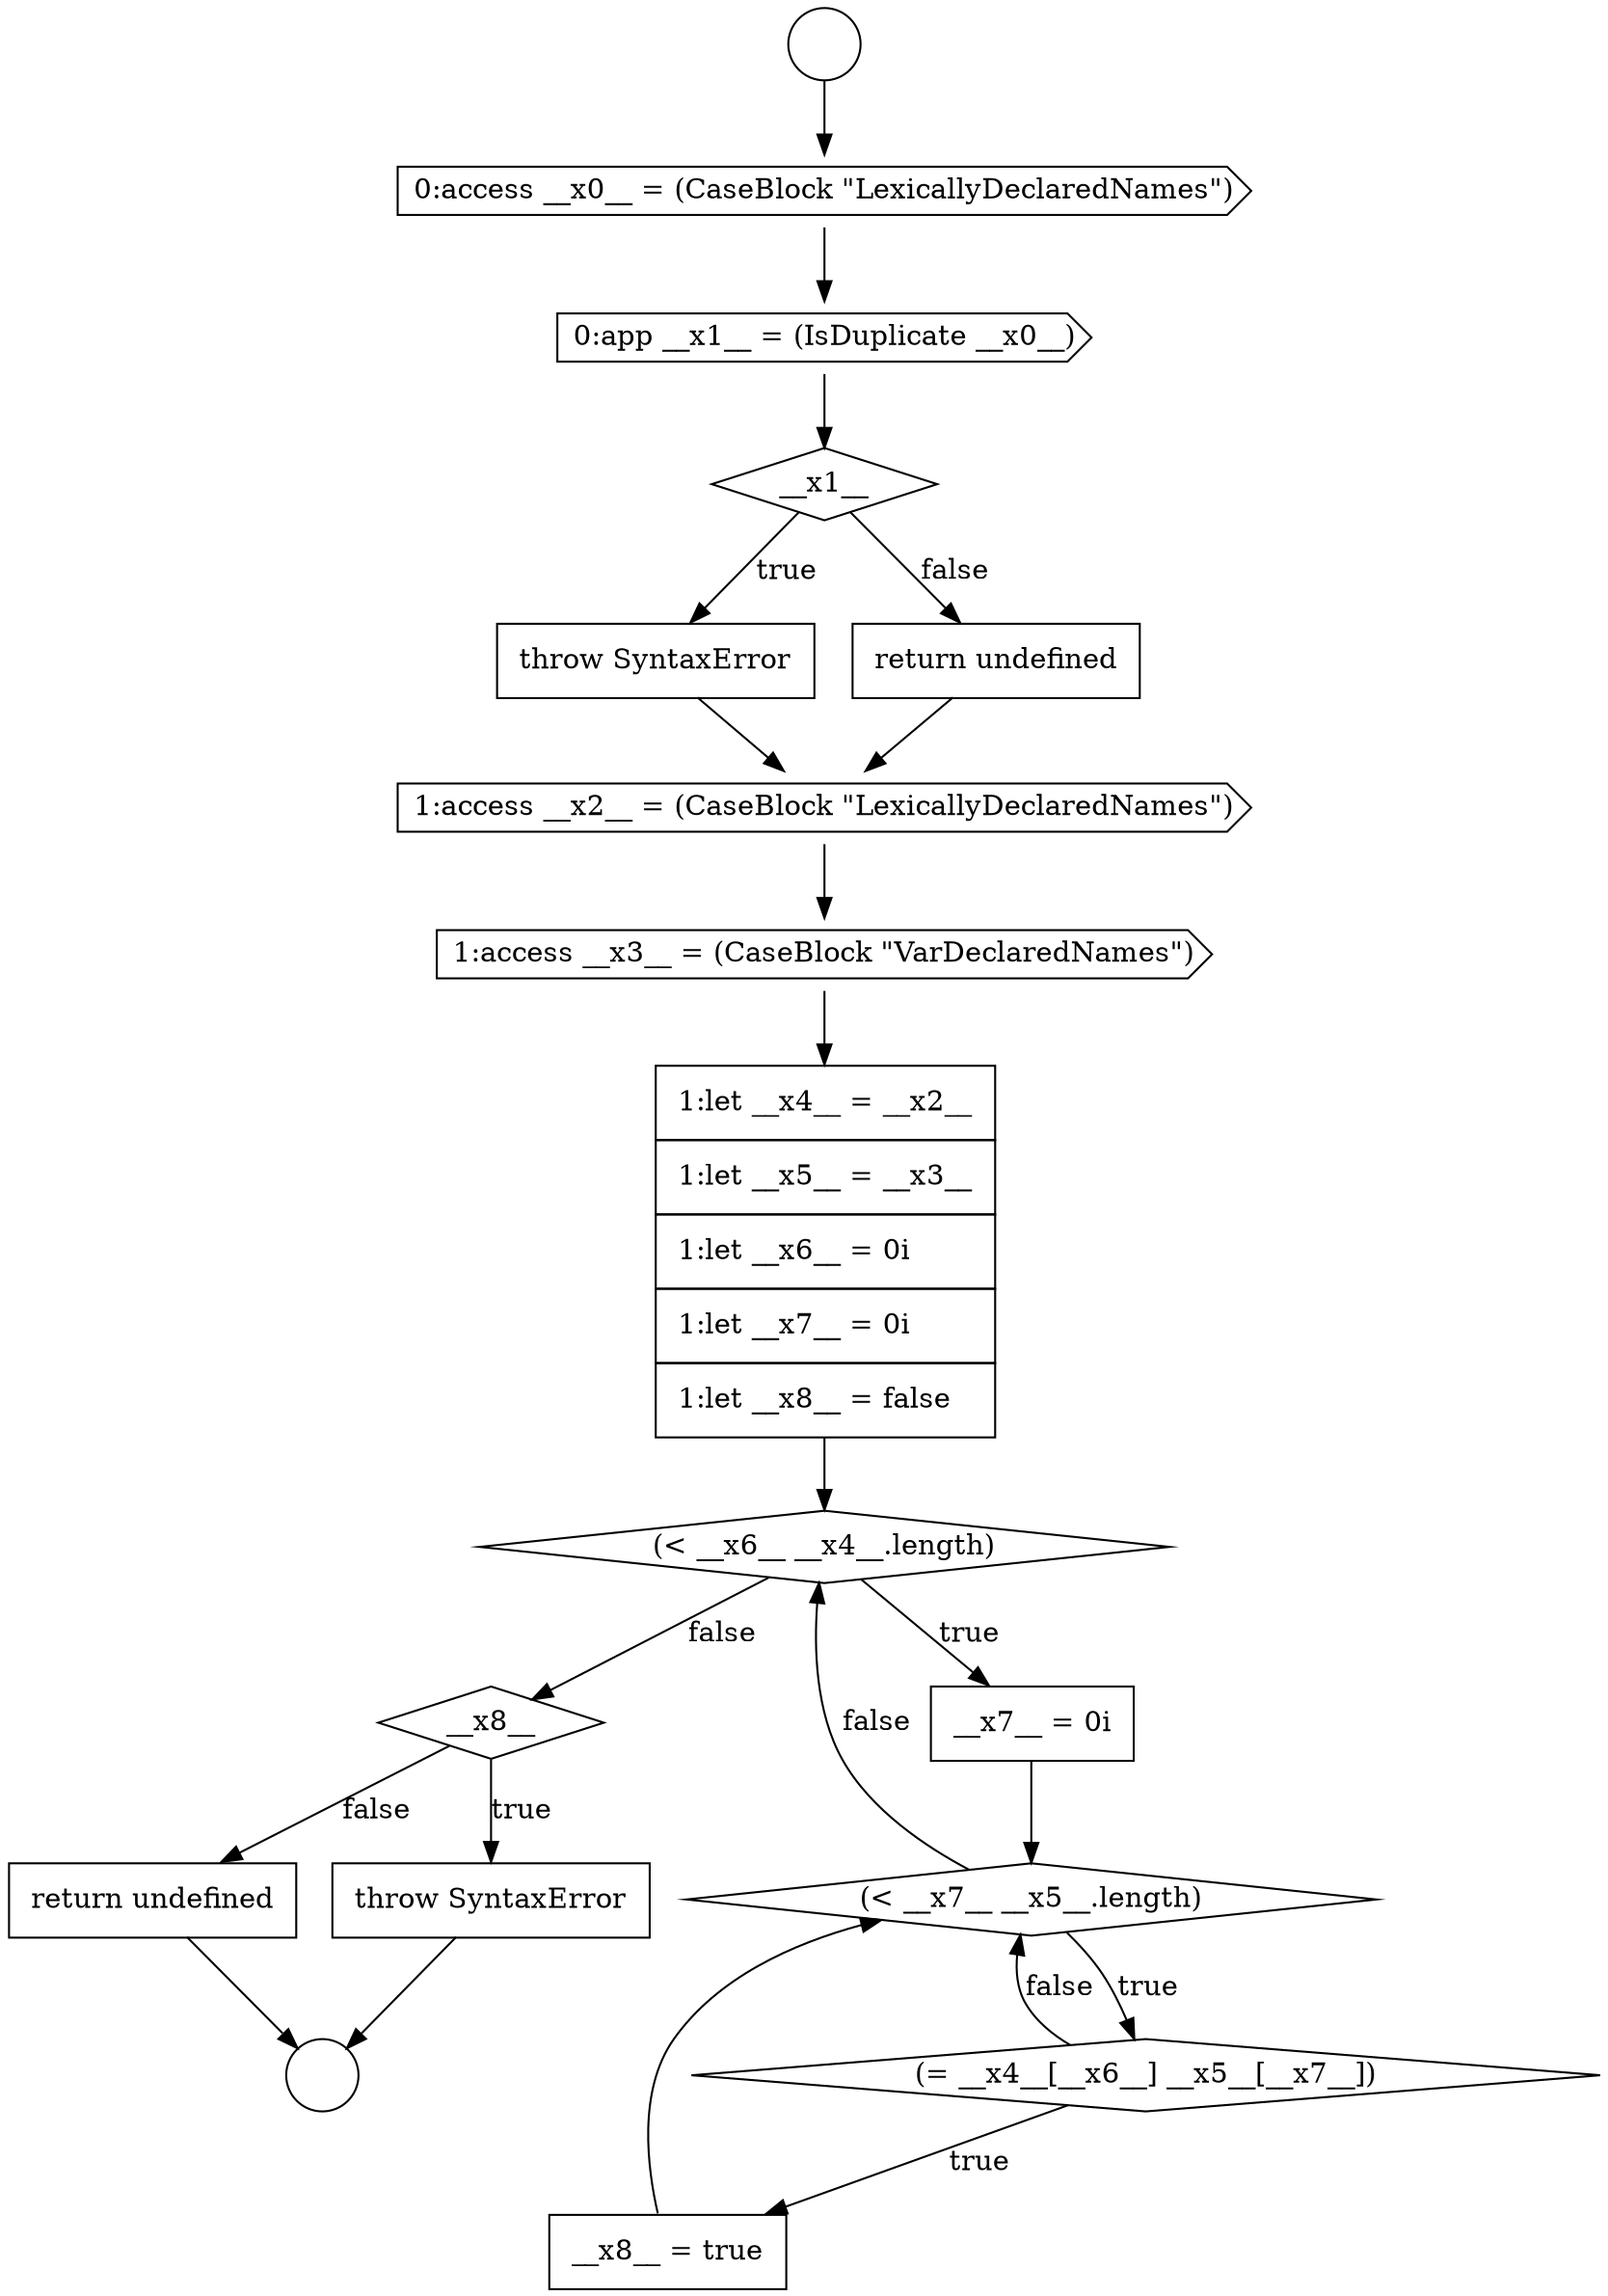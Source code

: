 digraph {
  node20081 [shape=none, margin=0, label=<<font color="black">
    <table border="0" cellborder="1" cellspacing="0" cellpadding="10">
      <tr><td align="left">throw SyntaxError</td></tr>
    </table>
  </font>> color="black" fillcolor="white" style=filled]
  node20088 [shape=diamond, label=<<font color="black">(&lt; __x7__ __x5__.length)</font>> color="black" fillcolor="white" style=filled]
  node20078 [shape=cds, label=<<font color="black">0:access __x0__ = (CaseBlock &quot;LexicallyDeclaredNames&quot;)</font>> color="black" fillcolor="white" style=filled]
  node20091 [shape=diamond, label=<<font color="black">__x8__</font>> color="black" fillcolor="white" style=filled]
  node20085 [shape=none, margin=0, label=<<font color="black">
    <table border="0" cellborder="1" cellspacing="0" cellpadding="10">
      <tr><td align="left">1:let __x4__ = __x2__</td></tr>
      <tr><td align="left">1:let __x5__ = __x3__</td></tr>
      <tr><td align="left">1:let __x6__ = 0i</td></tr>
      <tr><td align="left">1:let __x7__ = 0i</td></tr>
      <tr><td align="left">1:let __x8__ = false</td></tr>
    </table>
  </font>> color="black" fillcolor="white" style=filled]
  node20092 [shape=none, margin=0, label=<<font color="black">
    <table border="0" cellborder="1" cellspacing="0" cellpadding="10">
      <tr><td align="left">throw SyntaxError</td></tr>
    </table>
  </font>> color="black" fillcolor="white" style=filled]
  node20083 [shape=cds, label=<<font color="black">1:access __x2__ = (CaseBlock &quot;LexicallyDeclaredNames&quot;)</font>> color="black" fillcolor="white" style=filled]
  node20093 [shape=none, margin=0, label=<<font color="black">
    <table border="0" cellborder="1" cellspacing="0" cellpadding="10">
      <tr><td align="left">return undefined</td></tr>
    </table>
  </font>> color="black" fillcolor="white" style=filled]
  node20089 [shape=diamond, label=<<font color="black">(= __x4__[__x6__] __x5__[__x7__])</font>> color="black" fillcolor="white" style=filled]
  node20080 [shape=diamond, label=<<font color="black">__x1__</font>> color="black" fillcolor="white" style=filled]
  node20077 [shape=circle label=" " color="black" fillcolor="white" style=filled]
  node20082 [shape=none, margin=0, label=<<font color="black">
    <table border="0" cellborder="1" cellspacing="0" cellpadding="10">
      <tr><td align="left">return undefined</td></tr>
    </table>
  </font>> color="black" fillcolor="white" style=filled]
  node20090 [shape=none, margin=0, label=<<font color="black">
    <table border="0" cellborder="1" cellspacing="0" cellpadding="10">
      <tr><td align="left">__x8__ = true</td></tr>
    </table>
  </font>> color="black" fillcolor="white" style=filled]
  node20086 [shape=diamond, label=<<font color="black">(&lt; __x6__ __x4__.length)</font>> color="black" fillcolor="white" style=filled]
  node20084 [shape=cds, label=<<font color="black">1:access __x3__ = (CaseBlock &quot;VarDeclaredNames&quot;)</font>> color="black" fillcolor="white" style=filled]
  node20079 [shape=cds, label=<<font color="black">0:app __x1__ = (IsDuplicate __x0__)</font>> color="black" fillcolor="white" style=filled]
  node20076 [shape=circle label=" " color="black" fillcolor="white" style=filled]
  node20087 [shape=none, margin=0, label=<<font color="black">
    <table border="0" cellborder="1" cellspacing="0" cellpadding="10">
      <tr><td align="left">__x7__ = 0i</td></tr>
    </table>
  </font>> color="black" fillcolor="white" style=filled]
  node20083 -> node20084 [ color="black"]
  node20088 -> node20089 [label=<<font color="black">true</font>> color="black"]
  node20088 -> node20086 [label=<<font color="black">false</font>> color="black"]
  node20081 -> node20083 [ color="black"]
  node20091 -> node20092 [label=<<font color="black">true</font>> color="black"]
  node20091 -> node20093 [label=<<font color="black">false</font>> color="black"]
  node20087 -> node20088 [ color="black"]
  node20076 -> node20078 [ color="black"]
  node20092 -> node20077 [ color="black"]
  node20078 -> node20079 [ color="black"]
  node20093 -> node20077 [ color="black"]
  node20080 -> node20081 [label=<<font color="black">true</font>> color="black"]
  node20080 -> node20082 [label=<<font color="black">false</font>> color="black"]
  node20086 -> node20087 [label=<<font color="black">true</font>> color="black"]
  node20086 -> node20091 [label=<<font color="black">false</font>> color="black"]
  node20089 -> node20090 [label=<<font color="black">true</font>> color="black"]
  node20089 -> node20088 [label=<<font color="black">false</font>> color="black"]
  node20085 -> node20086 [ color="black"]
  node20090 -> node20088 [ color="black"]
  node20082 -> node20083 [ color="black"]
  node20084 -> node20085 [ color="black"]
  node20079 -> node20080 [ color="black"]
}
